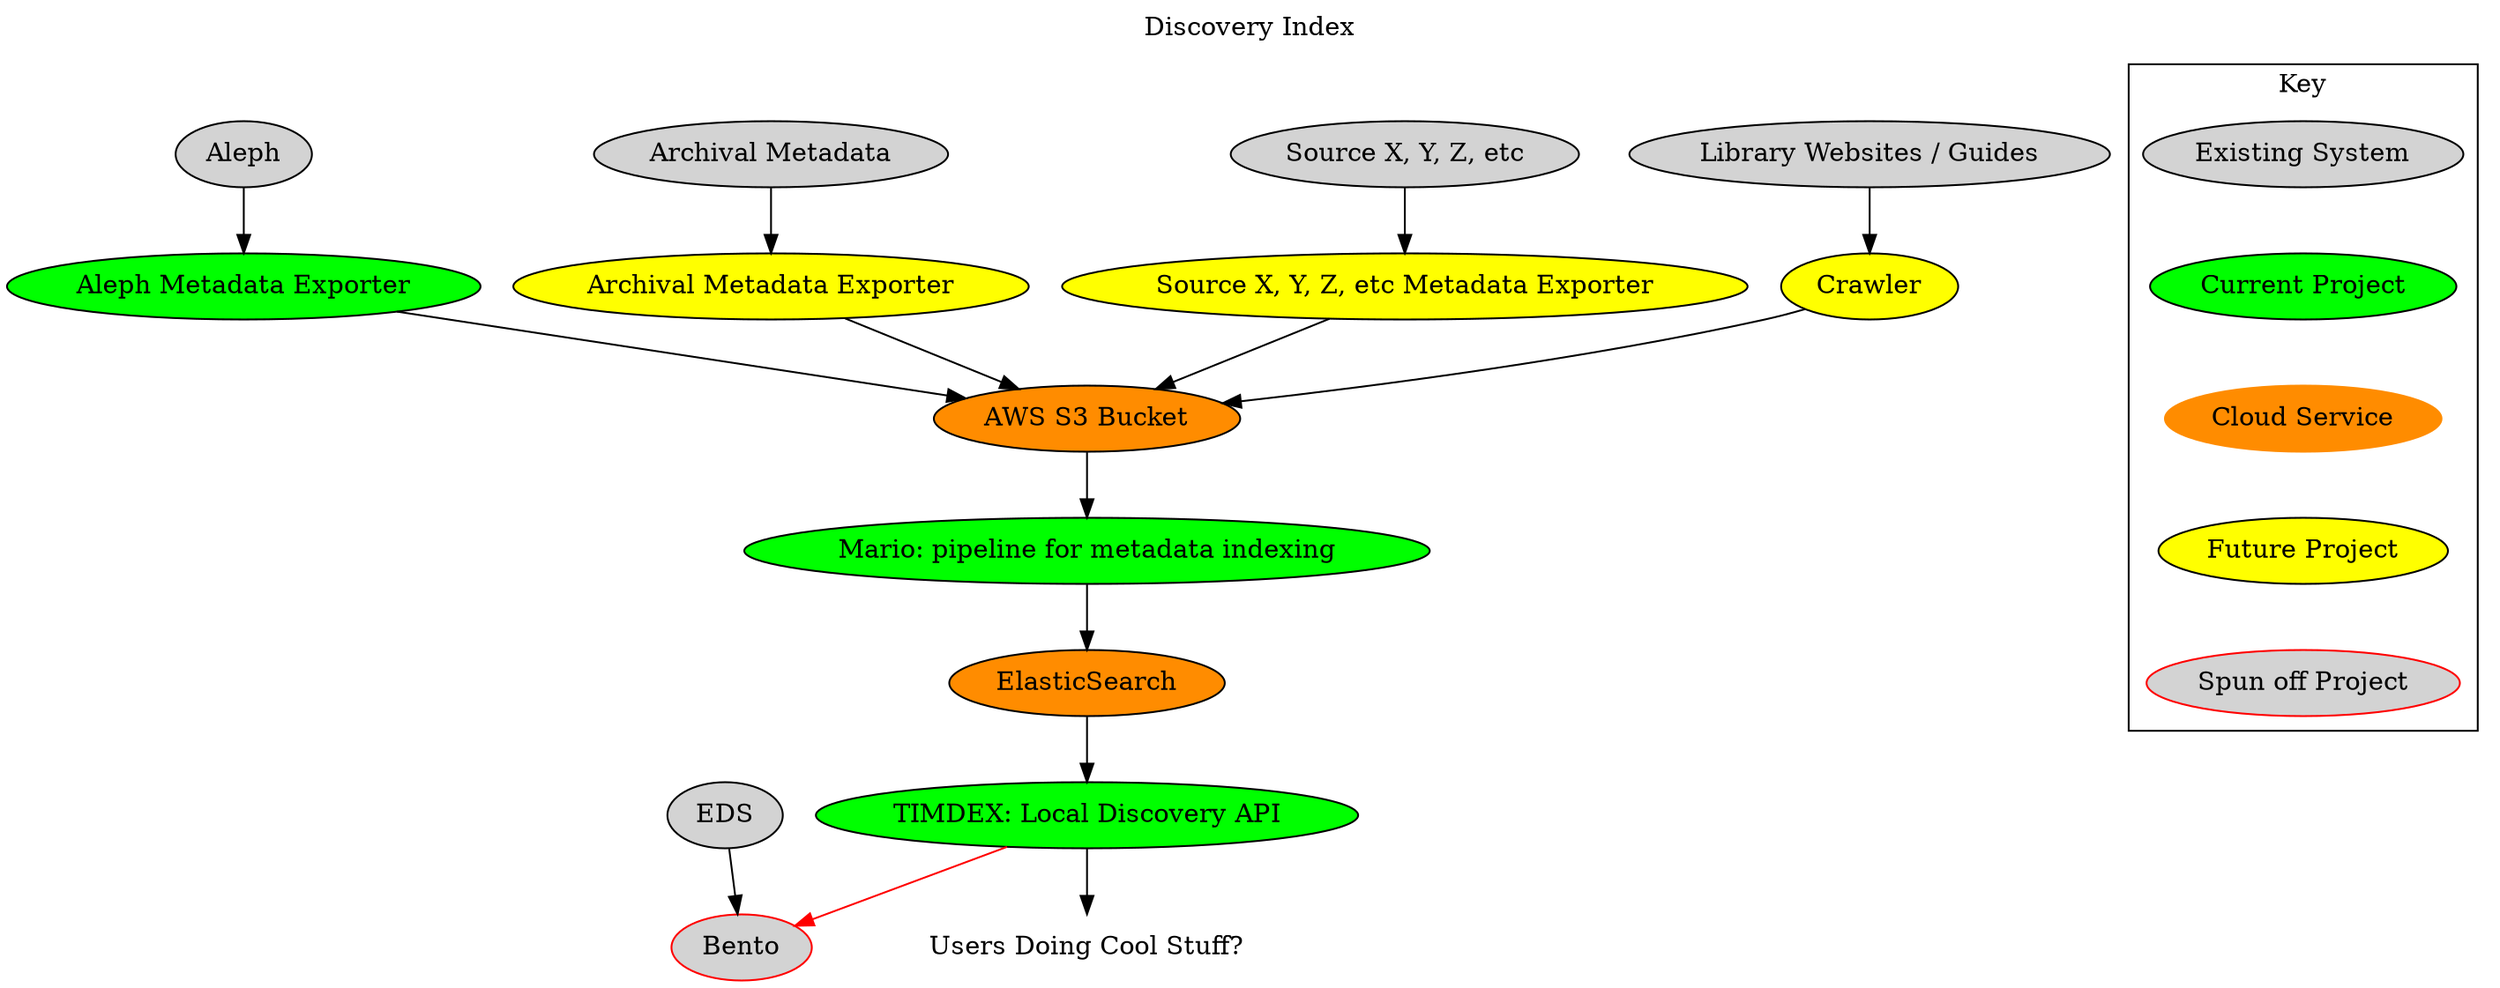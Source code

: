 // dot docs/charts/dip_overview.dot -Tpng > docs/charts/dip_overview.png
// requires installation of GraphViz (brew install graphviz, or
// http://www.graphviz.org/Download..php if that doesn't work)

digraph G {
  label="Discovery Index";
  labelloc=t;
  node [style=filled];

  aleph[label="Aleph", color=black, fillcolor=lightgray]
  alephExporter[label="Aleph Metadata Exporter", color=black, fillcolor=green]
  s3[label="AWS S3 Bucket", color=black, fillcolor=darkorange]
  processor[label="Mario: pipeline for metadata indexing", color=black, fillcolor=green]
  index[label="ElasticSearch", color=black, fillcolor=darkorange]
  archives[label="Archival Metadata", color=black, fillcolor=lightgray]
  archivesExporter[label="Archival Metadata Exporter", color=black, fillcolor=yellow]
  futureData[label="Source X, Y, Z, etc", color=black, fillcolor=lightgray]
  futureExporter[label="Source X, Y, Z, etc Metadata Exporter", color=black, fillcolor=yellow]
  websites[label="Library Websites / Guides", color=black, fillcolor=lightgray]
  websitesCrawler[label="Crawler", color=black, fillcolor=yellow]
  api[label="TIMDEX: Local Discovery API", color=black, fillcolor=green]
  eds[label="EDS", color=black, fillcolor=lightgray]
  bento[label="Bento", color=red, fillcolor=lightgray]
  magic[label="Users Doing Cool Stuff?", color=transparent]

  aleph -> alephExporter
  alephExporter -> s3

  s3 -> processor
  processor -> index

  archives -> archivesExporter
  archivesExporter -> s3

  futureData -> futureExporter
  futureExporter -> s3

  websites -> websitesCrawler
  websitesCrawler -> s3

  index -> api
  api -> bento [color=red]
  api -> magic

  eds -> bento

  subgraph clusterLegend {
    label="Key";
    {
     k4[label="Future Project", color=black, fillcolor=yellow];
     k3[label="Cloud Service", color=darkorange];
     k2[label="Current Project", color=black, fillcolor=green];
     k1[label="Existing System", color=black, fillcolor=lightgray];
     k5[label="Spun off Project", color=red, fillcolor=lightgray]
     k1 -> k2 -> k3 -> k4 -> k5 [style=invis]
     }
  }

}
